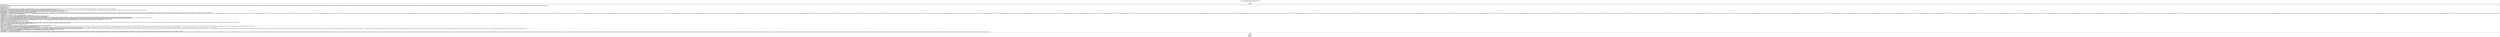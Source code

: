 digraph "CFG forcom.mapbox.mapboxsdk.R.styleable.\<clinit\>()V" {
Node_0 [shape=record,label="{0\:\ 0x0000|MTH_ENTER_BLOCK\l|ActionBar = new int[]\{com.ghanapostgps.ghanapost.C0708R.attr.background, com.ghanapostgps.ghanapost.C0708R.attr.backgroundSplit, com.ghanapostgps.ghanapost.C0708R.attr.backgroundStacked, com.ghanapostgps.ghanapost.C0708R.attr.contentInsetEnd, com.ghanapostgps.ghanapost.C0708R.attr.contentInsetEndWithActions, com.ghanapostgps.ghanapost.C0708R.attr.contentInsetLeft, com.ghanapostgps.ghanapost.C0708R.attr.contentInsetRight, com.ghanapostgps.ghanapost.C0708R.attr.contentInsetStart, com.ghanapostgps.ghanapost.C0708R.attr.contentInsetStartWithNavigation, com.ghanapostgps.ghanapost.C0708R.attr.customNavigationLayout, com.ghanapostgps.ghanapost.C0708R.attr.displayOptions, com.ghanapostgps.ghanapost.C0708R.attr.divider, com.ghanapostgps.ghanapost.C0708R.attr.elevation, com.ghanapostgps.ghanapost.C0708R.attr.height, com.ghanapostgps.ghanapost.C0708R.attr.hideOnContentScroll, com.ghanapostgps.ghanapost.C0708R.attr.homeAsUpIndicator, com.ghanapostgps.ghanapost.C0708R.attr.homeLayout, com.ghanapostgps.ghanapost.C0708R.attr.icon, com.ghanapostgps.ghanapost.C0708R.attr.indeterminateProgressStyle, com.ghanapostgps.ghanapost.C0708R.attr.itemPadding, com.ghanapostgps.ghanapost.C0708R.attr.logo, com.ghanapostgps.ghanapost.C0708R.attr.navigationMode, com.ghanapostgps.ghanapost.C0708R.attr.popupTheme, com.ghanapostgps.ghanapost.C0708R.attr.progressBarPadding, com.ghanapostgps.ghanapost.C0708R.attr.progressBarStyle, com.ghanapostgps.ghanapost.C0708R.attr.subtitle, com.ghanapostgps.ghanapost.C0708R.attr.subtitleTextStyle, com.ghanapostgps.ghanapost.C0708R.attr.title, com.ghanapostgps.ghanapost.C0708R.attr.titleTextStyle\}\lint[] r2 = new int[]\{16842931\}\lActionBarLayout = r2\lint[] r2 = new int[]\{16843071\}\lActionMenuItemView = r2\lActionMode = new int[]\{com.ghanapostgps.ghanapost.C0708R.attr.background, com.ghanapostgps.ghanapost.C0708R.attr.backgroundSplit, com.ghanapostgps.ghanapost.C0708R.attr.closeItemLayout, com.ghanapostgps.ghanapost.C0708R.attr.height, com.ghanapostgps.ghanapost.C0708R.attr.subtitleTextStyle, com.ghanapostgps.ghanapost.C0708R.attr.titleTextStyle\}\lActivityChooserView = new int[]\{com.ghanapostgps.ghanapost.C0708R.attr.expandActivityOverflowButtonDrawable, com.ghanapostgps.ghanapost.C0708R.attr.initialActivityCount\}\lAlertDialog = new int[]\{16842994, com.ghanapostgps.ghanapost.C0708R.attr.buttonIconDimen, com.ghanapostgps.ghanapost.C0708R.attr.buttonPanelSideLayout, com.ghanapostgps.ghanapost.C0708R.attr.listItemLayout, com.ghanapostgps.ghanapost.C0708R.attr.listLayout, com.ghanapostgps.ghanapost.C0708R.attr.multiChoiceItemLayout, com.ghanapostgps.ghanapost.C0708R.attr.showTitle, com.ghanapostgps.ghanapost.C0708R.attr.singleChoiceItemLayout\}\lAppCompatImageView = new int[]\{16843033, com.ghanapostgps.ghanapost.C0708R.attr.srcCompat, com.ghanapostgps.ghanapost.C0708R.attr.tint, com.ghanapostgps.ghanapost.C0708R.attr.tintMode\}\lAppCompatSeekBar = new int[]\{16843074, com.ghanapostgps.ghanapost.C0708R.attr.tickMark, com.ghanapostgps.ghanapost.C0708R.attr.tickMarkTint, com.ghanapostgps.ghanapost.C0708R.attr.tickMarkTintMode\}\lAppCompatTextHelper = new int[]\{16842804, 16843117, 16843118, 16843119, 16843120, 16843666, 16843667\}\lAppCompatTextView = new int[]\{16842804, com.ghanapostgps.ghanapost.C0708R.attr.autoSizeMaxTextSize, com.ghanapostgps.ghanapost.C0708R.attr.autoSizeMinTextSize, com.ghanapostgps.ghanapost.C0708R.attr.autoSizePresetSizes, com.ghanapostgps.ghanapost.C0708R.attr.autoSizeStepGranularity, com.ghanapostgps.ghanapost.C0708R.attr.autoSizeTextType, com.ghanapostgps.ghanapost.C0708R.attr.firstBaselineToTopHeight, com.ghanapostgps.ghanapost.C0708R.attr.fontFamily, com.ghanapostgps.ghanapost.C0708R.attr.lastBaselineToBottomHeight, com.ghanapostgps.ghanapost.C0708R.attr.lineHeight, com.ghanapostgps.ghanapost.C0708R.attr.textAllCaps\}\lAppCompatTheme = new int[]\{16842839, 16842926, com.ghanapostgps.ghanapost.C0708R.attr.actionBarDivider, com.ghanapostgps.ghanapost.C0708R.attr.actionBarItemBackground, com.ghanapostgps.ghanapost.C0708R.attr.actionBarPopupTheme, com.ghanapostgps.ghanapost.C0708R.attr.actionBarSize, com.ghanapostgps.ghanapost.C0708R.attr.actionBarSplitStyle, com.ghanapostgps.ghanapost.C0708R.attr.actionBarStyle, com.ghanapostgps.ghanapost.C0708R.attr.actionBarTabBarStyle, com.ghanapostgps.ghanapost.C0708R.attr.actionBarTabStyle, com.ghanapostgps.ghanapost.C0708R.attr.actionBarTabTextStyle, com.ghanapostgps.ghanapost.C0708R.attr.actionBarTheme, com.ghanapostgps.ghanapost.C0708R.attr.actionBarWidgetTheme, com.ghanapostgps.ghanapost.C0708R.attr.actionButtonStyle, com.ghanapostgps.ghanapost.C0708R.attr.actionDropDownStyle, com.ghanapostgps.ghanapost.C0708R.attr.actionMenuTextAppearance, com.ghanapostgps.ghanapost.C0708R.attr.actionMenuTextColor, com.ghanapostgps.ghanapost.C0708R.attr.actionModeBackground, com.ghanapostgps.ghanapost.C0708R.attr.actionModeCloseButtonStyle, com.ghanapostgps.ghanapost.C0708R.attr.actionModeCloseDrawable, com.ghanapostgps.ghanapost.C0708R.attr.actionModeCopyDrawable, com.ghanapostgps.ghanapost.C0708R.attr.actionModeCutDrawable, com.ghanapostgps.ghanapost.C0708R.attr.actionModeFindDrawable, com.ghanapostgps.ghanapost.C0708R.attr.actionModePasteDrawable, com.ghanapostgps.ghanapost.C0708R.attr.actionModePopupWindowStyle, com.ghanapostgps.ghanapost.C0708R.attr.actionModeSelectAllDrawable, com.ghanapostgps.ghanapost.C0708R.attr.actionModeShareDrawable, com.ghanapostgps.ghanapost.C0708R.attr.actionModeSplitBackground, com.ghanapostgps.ghanapost.C0708R.attr.actionModeStyle, com.ghanapostgps.ghanapost.C0708R.attr.actionModeWebSearchDrawable, com.ghanapostgps.ghanapost.C0708R.attr.actionOverflowButtonStyle, com.ghanapostgps.ghanapost.C0708R.attr.actionOverflowMenuStyle, com.ghanapostgps.ghanapost.C0708R.attr.activityChooserViewStyle, com.ghanapostgps.ghanapost.C0708R.attr.alertDialogButtonGroupStyle, com.ghanapostgps.ghanapost.C0708R.attr.alertDialogCenterButtons, com.ghanapostgps.ghanapost.C0708R.attr.alertDialogStyle, com.ghanapostgps.ghanapost.C0708R.attr.alertDialogTheme, com.ghanapostgps.ghanapost.C0708R.attr.autoCompleteTextViewStyle, com.ghanapostgps.ghanapost.C0708R.attr.borderlessButtonStyle, com.ghanapostgps.ghanapost.C0708R.attr.buttonBarButtonStyle, com.ghanapostgps.ghanapost.C0708R.attr.buttonBarNegativeButtonStyle, com.ghanapostgps.ghanapost.C0708R.attr.buttonBarNeutralButtonStyle, com.ghanapostgps.ghanapost.C0708R.attr.buttonBarPositiveButtonStyle, com.ghanapostgps.ghanapost.C0708R.attr.buttonBarStyle, com.ghanapostgps.ghanapost.C0708R.attr.buttonStyle, com.ghanapostgps.ghanapost.C0708R.attr.buttonStyleSmall, com.ghanapostgps.ghanapost.C0708R.attr.checkboxStyle, com.ghanapostgps.ghanapost.C0708R.attr.checkedTextViewStyle, com.ghanapostgps.ghanapost.C0708R.attr.colorAccent, com.ghanapostgps.ghanapost.C0708R.attr.colorBackgroundFloating, com.ghanapostgps.ghanapost.C0708R.attr.colorButtonNormal, com.ghanapostgps.ghanapost.C0708R.attr.colorControlActivated, com.ghanapostgps.ghanapost.C0708R.attr.colorControlHighlight, com.ghanapostgps.ghanapost.C0708R.attr.colorControlNormal, com.ghanapostgps.ghanapost.C0708R.attr.colorError, com.ghanapostgps.ghanapost.C0708R.attr.colorPrimary, com.ghanapostgps.ghanapost.C0708R.attr.colorPrimaryDark, com.ghanapostgps.ghanapost.C0708R.attr.colorSwitchThumbNormal, com.ghanapostgps.ghanapost.C0708R.attr.controlBackground, com.ghanapostgps.ghanapost.C0708R.attr.dialogCornerRadius, com.ghanapostgps.ghanapost.C0708R.attr.dialogPreferredPadding, com.ghanapostgps.ghanapost.C0708R.attr.dialogTheme, com.ghanapostgps.ghanapost.C0708R.attr.dividerHorizontal, com.ghanapostgps.ghanapost.C0708R.attr.dividerVertical, com.ghanapostgps.ghanapost.C0708R.attr.dropDownListViewStyle, com.ghanapostgps.ghanapost.C0708R.attr.dropdownListPreferredItemHeight, com.ghanapostgps.ghanapost.C0708R.attr.editTextBackground, com.ghanapostgps.ghanapost.C0708R.attr.editTextColor, com.ghanapostgps.ghanapost.C0708R.attr.editTextStyle, com.ghanapostgps.ghanapost.C0708R.attr.homeAsUpIndicator, com.ghanapostgps.ghanapost.C0708R.attr.imageButtonStyle, com.ghanapostgps.ghanapost.C0708R.attr.listChoiceBackgroundIndicator, com.ghanapostgps.ghanapost.C0708R.attr.listDividerAlertDialog, com.ghanapostgps.ghanapost.C0708R.attr.listMenuViewStyle, com.ghanapostgps.ghanapost.C0708R.attr.listPopupWindowStyle, com.ghanapostgps.ghanapost.C0708R.attr.listPreferredItemHeight, com.ghanapostgps.ghanapost.C0708R.attr.listPreferredItemHeightLarge, com.ghanapostgps.ghanapost.C0708R.attr.listPreferredItemHeightSmall, com.ghanapostgps.ghanapost.C0708R.attr.listPreferredItemPaddingLeft, com.ghanapostgps.ghanapost.C0708R.attr.listPreferredItemPaddingRight, com.ghanapostgps.ghanapost.C0708R.attr.panelBackground, com.ghanapostgps.ghanapost.C0708R.attr.panelMenuListTheme, com.ghanapostgps.ghanapost.C0708R.attr.panelMenuListWidth, com.ghanapostgps.ghanapost.C0708R.attr.popupMenuStyle, com.ghanapostgps.ghanapost.C0708R.attr.popupWindowStyle, com.ghanapostgps.ghanapost.C0708R.attr.radioButtonStyle, com.ghanapostgps.ghanapost.C0708R.attr.ratingBarStyle, com.ghanapostgps.ghanapost.C0708R.attr.ratingBarStyleIndicator, com.ghanapostgps.ghanapost.C0708R.attr.ratingBarStyleSmall, com.ghanapostgps.ghanapost.C0708R.attr.searchViewStyle, com.ghanapostgps.ghanapost.C0708R.attr.seekBarStyle, com.ghanapostgps.ghanapost.C0708R.attr.selectableItemBackground, com.ghanapostgps.ghanapost.C0708R.attr.selectableItemBackgroundBorderless, com.ghanapostgps.ghanapost.C0708R.attr.spinnerDropDownItemStyle, com.ghanapostgps.ghanapost.C0708R.attr.spinnerStyle, com.ghanapostgps.ghanapost.C0708R.attr.switchStyle, com.ghanapostgps.ghanapost.C0708R.attr.textAppearanceLargePopupMenu, com.ghanapostgps.ghanapost.C0708R.attr.textAppearanceListItem, com.ghanapostgps.ghanapost.C0708R.attr.textAppearanceListItemSecondary, com.ghanapostgps.ghanapost.C0708R.attr.textAppearanceListItemSmall, com.ghanapostgps.ghanapost.C0708R.attr.textAppearancePopupMenuHeader, com.ghanapostgps.ghanapost.C0708R.attr.textAppearanceSearchResultSubtitle, com.ghanapostgps.ghanapost.C0708R.attr.textAppearanceSearchResultTitle, com.ghanapostgps.ghanapost.C0708R.attr.textAppearanceSmallPopupMenu, com.ghanapostgps.ghanapost.C0708R.attr.textColorAlertDialogListItem, com.ghanapostgps.ghanapost.C0708R.attr.textColorSearchUrl, com.ghanapostgps.ghanapost.C0708R.attr.toolbarNavigationButtonStyle, com.ghanapostgps.ghanapost.C0708R.attr.toolbarStyle, com.ghanapostgps.ghanapost.C0708R.attr.tooltipForegroundColor, com.ghanapostgps.ghanapost.C0708R.attr.tooltipFrameBackground, com.ghanapostgps.ghanapost.C0708R.attr.viewInflaterClass, com.ghanapostgps.ghanapost.C0708R.attr.windowActionBar, com.ghanapostgps.ghanapost.C0708R.attr.windowActionBarOverlay, com.ghanapostgps.ghanapost.C0708R.attr.windowActionModeOverlay, com.ghanapostgps.ghanapost.C0708R.attr.windowFixedHeightMajor, com.ghanapostgps.ghanapost.C0708R.attr.windowFixedHeightMinor, com.ghanapostgps.ghanapost.C0708R.attr.windowFixedWidthMajor, com.ghanapostgps.ghanapost.C0708R.attr.windowFixedWidthMinor, com.ghanapostgps.ghanapost.C0708R.attr.windowMinWidthMajor, com.ghanapostgps.ghanapost.C0708R.attr.windowMinWidthMinor, com.ghanapostgps.ghanapost.C0708R.attr.windowNoTitle\}\lint[] r8 = new int[]\{com.ghanapostgps.ghanapost.C0708R.attr.allowStacking\}\lButtonBarLayout = r8\lColorStateListItem = new int[]\{16843173, 16843551, com.ghanapostgps.ghanapost.C0708R.attr.alpha\}\lCompoundButton = new int[]\{16843015, com.ghanapostgps.ghanapost.C0708R.attr.buttonTint, com.ghanapostgps.ghanapost.C0708R.attr.buttonTintMode\}\lCoordinatorLayout = new int[]\{com.ghanapostgps.ghanapost.C0708R.attr.keylines, com.ghanapostgps.ghanapost.C0708R.attr.statusBarBackground\}\lCoordinatorLayout_Layout = new int[]\{16842931, com.ghanapostgps.ghanapost.C0708R.attr.layout_anchor, com.ghanapostgps.ghanapost.C0708R.attr.layout_anchorGravity, com.ghanapostgps.ghanapost.C0708R.attr.layout_behavior, com.ghanapostgps.ghanapost.C0708R.attr.layout_dodgeInsetEdges, com.ghanapostgps.ghanapost.C0708R.attr.layout_insetEdge, com.ghanapostgps.ghanapost.C0708R.attr.layout_keyline\}\lDrawerArrowToggle = new int[]\{com.ghanapostgps.ghanapost.C0708R.attr.arrowHeadLength, com.ghanapostgps.ghanapost.C0708R.attr.arrowShaftLength, com.ghanapostgps.ghanapost.C0708R.attr.barLength, com.ghanapostgps.ghanapost.C0708R.attr.color, com.ghanapostgps.ghanapost.C0708R.attr.drawableSize, com.ghanapostgps.ghanapost.C0708R.attr.gapBetweenBars, com.ghanapostgps.ghanapost.C0708R.attr.spinBars, com.ghanapostgps.ghanapost.C0708R.attr.thickness\}\lFontFamily = new int[]\{com.ghanapostgps.ghanapost.C0708R.attr.fontProviderAuthority, com.ghanapostgps.ghanapost.C0708R.attr.fontProviderCerts, com.ghanapostgps.ghanapost.C0708R.attr.fontProviderFetchStrategy, com.ghanapostgps.ghanapost.C0708R.attr.fontProviderFetchTimeout, com.ghanapostgps.ghanapost.C0708R.attr.fontProviderPackage, com.ghanapostgps.ghanapost.C0708R.attr.fontProviderQuery\}\lFontFamilyFont = new int[]\{16844082, 16844083, 16844095, 16844143, 16844144, com.ghanapostgps.ghanapost.C0708R.attr.font, com.ghanapostgps.ghanapost.C0708R.attr.fontStyle, com.ghanapostgps.ghanapost.C0708R.attr.fontVariationSettings, com.ghanapostgps.ghanapost.C0708R.attr.fontWeight, com.ghanapostgps.ghanapost.C0708R.attr.ttcIndex\}\lLinearLayoutCompat = new int[]\{16842927, 16842948, 16843046, 16843047, 16843048, com.ghanapostgps.ghanapost.C0708R.attr.divider, com.ghanapostgps.ghanapost.C0708R.attr.dividerPadding, com.ghanapostgps.ghanapost.C0708R.attr.measureWithLargestChild, com.ghanapostgps.ghanapost.C0708R.attr.showDividers\}\lLinearLayoutCompat_Layout = new int[]\{16842931, 16842996, 16842997, 16843137\}\lListPopupWindow = new int[]\{16843436, 16843437\}\lMenuGroup = new int[]\{16842766, 16842960, 16843156, 16843230, 16843231, 16843232\}\lMenuItem = new int[]\{16842754, 16842766, 16842960, 16843014, 16843156, 16843230, 16843231, 16843233, 16843234, 16843235, 16843236, 16843237, 16843375, com.ghanapostgps.ghanapost.C0708R.attr.actionLayout, com.ghanapostgps.ghanapost.C0708R.attr.actionProviderClass, com.ghanapostgps.ghanapost.C0708R.attr.actionViewClass, com.ghanapostgps.ghanapost.C0708R.attr.alphabeticModifiers, com.ghanapostgps.ghanapost.C0708R.attr.contentDescription, com.ghanapostgps.ghanapost.C0708R.attr.iconTint, com.ghanapostgps.ghanapost.C0708R.attr.iconTintMode, com.ghanapostgps.ghanapost.C0708R.attr.numericModifiers, com.ghanapostgps.ghanapost.C0708R.attr.showAsAction, com.ghanapostgps.ghanapost.C0708R.attr.tooltipText\}\lMenuView = new int[]\{16842926, 16843052, 16843053, 16843054, 16843055, 16843056, 16843057, com.ghanapostgps.ghanapost.C0708R.attr.preserveIconSpacing, com.ghanapostgps.ghanapost.C0708R.attr.subMenuArrow\}\lPopupWindow = new int[]\{16843126, 16843465, com.ghanapostgps.ghanapost.C0708R.attr.overlapAnchor\}\lint[] r1 = new int[]\{com.ghanapostgps.ghanapost.C0708R.attr.state_above_anchor\}\lPopupWindowBackgroundState = r1\lRecycleListView = new int[]\{com.ghanapostgps.ghanapost.C0708R.attr.paddingBottomNoButtons, com.ghanapostgps.ghanapost.C0708R.attr.paddingTopNoTitle\}\lSearchView = new int[]\{16842970, 16843039, 16843296, 16843364, com.ghanapostgps.ghanapost.C0708R.attr.closeIcon, com.ghanapostgps.ghanapost.C0708R.attr.commitIcon, com.ghanapostgps.ghanapost.C0708R.attr.defaultQueryHint, com.ghanapostgps.ghanapost.C0708R.attr.goIcon, com.ghanapostgps.ghanapost.C0708R.attr.iconifiedByDefault, com.ghanapostgps.ghanapost.C0708R.attr.layout, com.ghanapostgps.ghanapost.C0708R.attr.queryBackground, com.ghanapostgps.ghanapost.C0708R.attr.queryHint, com.ghanapostgps.ghanapost.C0708R.attr.searchHintIcon, com.ghanapostgps.ghanapost.C0708R.attr.searchIcon, com.ghanapostgps.ghanapost.C0708R.attr.submitBackground, com.ghanapostgps.ghanapost.C0708R.attr.suggestionRowLayout, com.ghanapostgps.ghanapost.C0708R.attr.voiceIcon\}\lSpinner = new int[]\{16842930, 16843126, 16843131, 16843362, com.ghanapostgps.ghanapost.C0708R.attr.popupTheme\}\lSwitchCompat = new int[]\{16843044, 16843045, 16843074, com.ghanapostgps.ghanapost.C0708R.attr.showText, com.ghanapostgps.ghanapost.C0708R.attr.splitTrack, com.ghanapostgps.ghanapost.C0708R.attr.switchMinWidth, com.ghanapostgps.ghanapost.C0708R.attr.switchPadding, com.ghanapostgps.ghanapost.C0708R.attr.switchTextAppearance, com.ghanapostgps.ghanapost.C0708R.attr.thumbTextPadding, com.ghanapostgps.ghanapost.C0708R.attr.thumbTint, com.ghanapostgps.ghanapost.C0708R.attr.thumbTintMode, com.ghanapostgps.ghanapost.C0708R.attr.track, com.ghanapostgps.ghanapost.C0708R.attr.trackTint, com.ghanapostgps.ghanapost.C0708R.attr.trackTintMode\}\lTextAppearance = new int[]\{16842901, 16842902, 16842903, 16842904, 16842906, 16842907, 16843105, 16843106, 16843107, 16843108, 16843692, com.ghanapostgps.ghanapost.C0708R.attr.fontFamily, com.ghanapostgps.ghanapost.C0708R.attr.textAllCaps\}\lToolbar = new int[]\{16842927, 16843072, com.ghanapostgps.ghanapost.C0708R.attr.buttonGravity, com.ghanapostgps.ghanapost.C0708R.attr.collapseContentDescription, com.ghanapostgps.ghanapost.C0708R.attr.collapseIcon, com.ghanapostgps.ghanapost.C0708R.attr.contentInsetEnd, com.ghanapostgps.ghanapost.C0708R.attr.contentInsetEndWithActions, com.ghanapostgps.ghanapost.C0708R.attr.contentInsetLeft, com.ghanapostgps.ghanapost.C0708R.attr.contentInsetRight, com.ghanapostgps.ghanapost.C0708R.attr.contentInsetStart, com.ghanapostgps.ghanapost.C0708R.attr.contentInsetStartWithNavigation, com.ghanapostgps.ghanapost.C0708R.attr.logo, com.ghanapostgps.ghanapost.C0708R.attr.logoDescription, com.ghanapostgps.ghanapost.C0708R.attr.maxButtonHeight, com.ghanapostgps.ghanapost.C0708R.attr.navigationContentDescription, com.ghanapostgps.ghanapost.C0708R.attr.navigationIcon, com.ghanapostgps.ghanapost.C0708R.attr.popupTheme, com.ghanapostgps.ghanapost.C0708R.attr.subtitle, com.ghanapostgps.ghanapost.C0708R.attr.subtitleTextAppearance, com.ghanapostgps.ghanapost.C0708R.attr.subtitleTextColor, com.ghanapostgps.ghanapost.C0708R.attr.title, com.ghanapostgps.ghanapost.C0708R.attr.titleMargin, com.ghanapostgps.ghanapost.C0708R.attr.titleMarginBottom, com.ghanapostgps.ghanapost.C0708R.attr.titleMarginEnd, com.ghanapostgps.ghanapost.C0708R.attr.titleMarginStart, com.ghanapostgps.ghanapost.C0708R.attr.titleMarginTop, com.ghanapostgps.ghanapost.C0708R.attr.titleMargins, com.ghanapostgps.ghanapost.C0708R.attr.titleTextAppearance, com.ghanapostgps.ghanapost.C0708R.attr.titleTextColor\}\lView = new int[]\{16842752, 16842970, com.ghanapostgps.ghanapost.C0708R.attr.paddingEnd, com.ghanapostgps.ghanapost.C0708R.attr.paddingStart, com.ghanapostgps.ghanapost.C0708R.attr.theme\}\lViewBackgroundHelper = new int[]\{16842964, com.ghanapostgps.ghanapost.C0708R.attr.backgroundTint, com.ghanapostgps.ghanapost.C0708R.attr.backgroundTintMode\}\lViewStubCompat = new int[]\{16842960, 16842994, 16842995\}\lmapbox_BubbleLayout = new int[]\{com.ghanapostgps.ghanapost.C0708R.attr.mapbox_bl_arrowDirection, com.ghanapostgps.ghanapost.C0708R.attr.mapbox_bl_arrowHeight, com.ghanapostgps.ghanapost.C0708R.attr.mapbox_bl_arrowPosition, com.ghanapostgps.ghanapost.C0708R.attr.mapbox_bl_arrowWidth, com.ghanapostgps.ghanapost.C0708R.attr.mapbox_bl_bubbleColor, com.ghanapostgps.ghanapost.C0708R.attr.mapbox_bl_cornersRadius, com.ghanapostgps.ghanapost.C0708R.attr.mapbox_bl_strokeColor, com.ghanapostgps.ghanapost.C0708R.attr.mapbox_bl_strokeWidth\}\lmapbox_MapView = new int[]\{com.ghanapostgps.ghanapost.C0708R.attr.mapbox_apiBaseUrl, com.ghanapostgps.ghanapost.C0708R.attr.mapbox_cameraBearing, com.ghanapostgps.ghanapost.C0708R.attr.mapbox_cameraTargetLat, com.ghanapostgps.ghanapost.C0708R.attr.mapbox_cameraTargetLng, com.ghanapostgps.ghanapost.C0708R.attr.mapbox_cameraTilt, com.ghanapostgps.ghanapost.C0708R.attr.mapbox_cameraZoom, com.ghanapostgps.ghanapost.C0708R.attr.mapbox_cameraZoomMax, com.ghanapostgps.ghanapost.C0708R.attr.mapbox_cameraZoomMin, com.ghanapostgps.ghanapost.C0708R.attr.mapbox_enableTilePrefetch, com.ghanapostgps.ghanapost.C0708R.attr.mapbox_enableZMediaOverlay, com.ghanapostgps.ghanapost.C0708R.attr.mapbox_foregroundLoadColor, com.ghanapostgps.ghanapost.C0708R.attr.mapbox_localIdeographFontFamily, com.ghanapostgps.ghanapost.C0708R.attr.mapbox_pixelRatio, com.ghanapostgps.ghanapost.C0708R.attr.mapbox_renderTextureMode, com.ghanapostgps.ghanapost.C0708R.attr.mapbox_renderTextureTranslucentSurface, com.ghanapostgps.ghanapost.C0708R.attr.mapbox_styleJson, com.ghanapostgps.ghanapost.C0708R.attr.mapbox_styleUrl, com.ghanapostgps.ghanapost.C0708R.attr.mapbox_uiAttribution, com.ghanapostgps.ghanapost.C0708R.attr.mapbox_uiAttributionGravity, com.ghanapostgps.ghanapost.C0708R.attr.mapbox_uiAttributionMarginBottom, com.ghanapostgps.ghanapost.C0708R.attr.mapbox_uiAttributionMarginLeft, com.ghanapostgps.ghanapost.C0708R.attr.mapbox_uiAttributionMarginRight, com.ghanapostgps.ghanapost.C0708R.attr.mapbox_uiAttributionMarginTop, com.ghanapostgps.ghanapost.C0708R.attr.mapbox_uiAttributionTintColor, com.ghanapostgps.ghanapost.C0708R.attr.mapbox_uiCompass, com.ghanapostgps.ghanapost.C0708R.attr.mapbox_uiCompassDrawable, com.ghanapostgps.ghanapost.C0708R.attr.mapbox_uiCompassFadeFacingNorth, com.ghanapostgps.ghanapost.C0708R.attr.mapbox_uiCompassGravity, com.ghanapostgps.ghanapost.C0708R.attr.mapbox_uiCompassMarginBottom, com.ghanapostgps.ghanapost.C0708R.attr.mapbox_uiCompassMarginLeft, com.ghanapostgps.ghanapost.C0708R.attr.mapbox_uiCompassMarginRight, com.ghanapostgps.ghanapost.C0708R.attr.mapbox_uiCompassMarginTop, com.ghanapostgps.ghanapost.C0708R.attr.mapbox_uiDoubleTapGestures, com.ghanapostgps.ghanapost.C0708R.attr.mapbox_uiLogo, com.ghanapostgps.ghanapost.C0708R.attr.mapbox_uiLogoGravity, com.ghanapostgps.ghanapost.C0708R.attr.mapbox_uiLogoMarginBottom, com.ghanapostgps.ghanapost.C0708R.attr.mapbox_uiLogoMarginLeft, com.ghanapostgps.ghanapost.C0708R.attr.mapbox_uiLogoMarginRight, com.ghanapostgps.ghanapost.C0708R.attr.mapbox_uiLogoMarginTop, com.ghanapostgps.ghanapost.C0708R.attr.mapbox_uiRotateGestures, com.ghanapostgps.ghanapost.C0708R.attr.mapbox_uiScrollGestures, com.ghanapostgps.ghanapost.C0708R.attr.mapbox_uiTiltGestures, com.ghanapostgps.ghanapost.C0708R.attr.mapbox_uiZoomControls, com.ghanapostgps.ghanapost.C0708R.attr.mapbox_uiZoomGestures\}\l}"];
Node_1 [shape=record,label="{1\:\ 0x0130|RETURN\l|return\l}"];
MethodNode[shape=record,label="{static void com.mapbox.mapboxsdk.R.styleable.\<clinit\>() }"];
MethodNode -> Node_0;
Node_0 -> Node_1;
}

